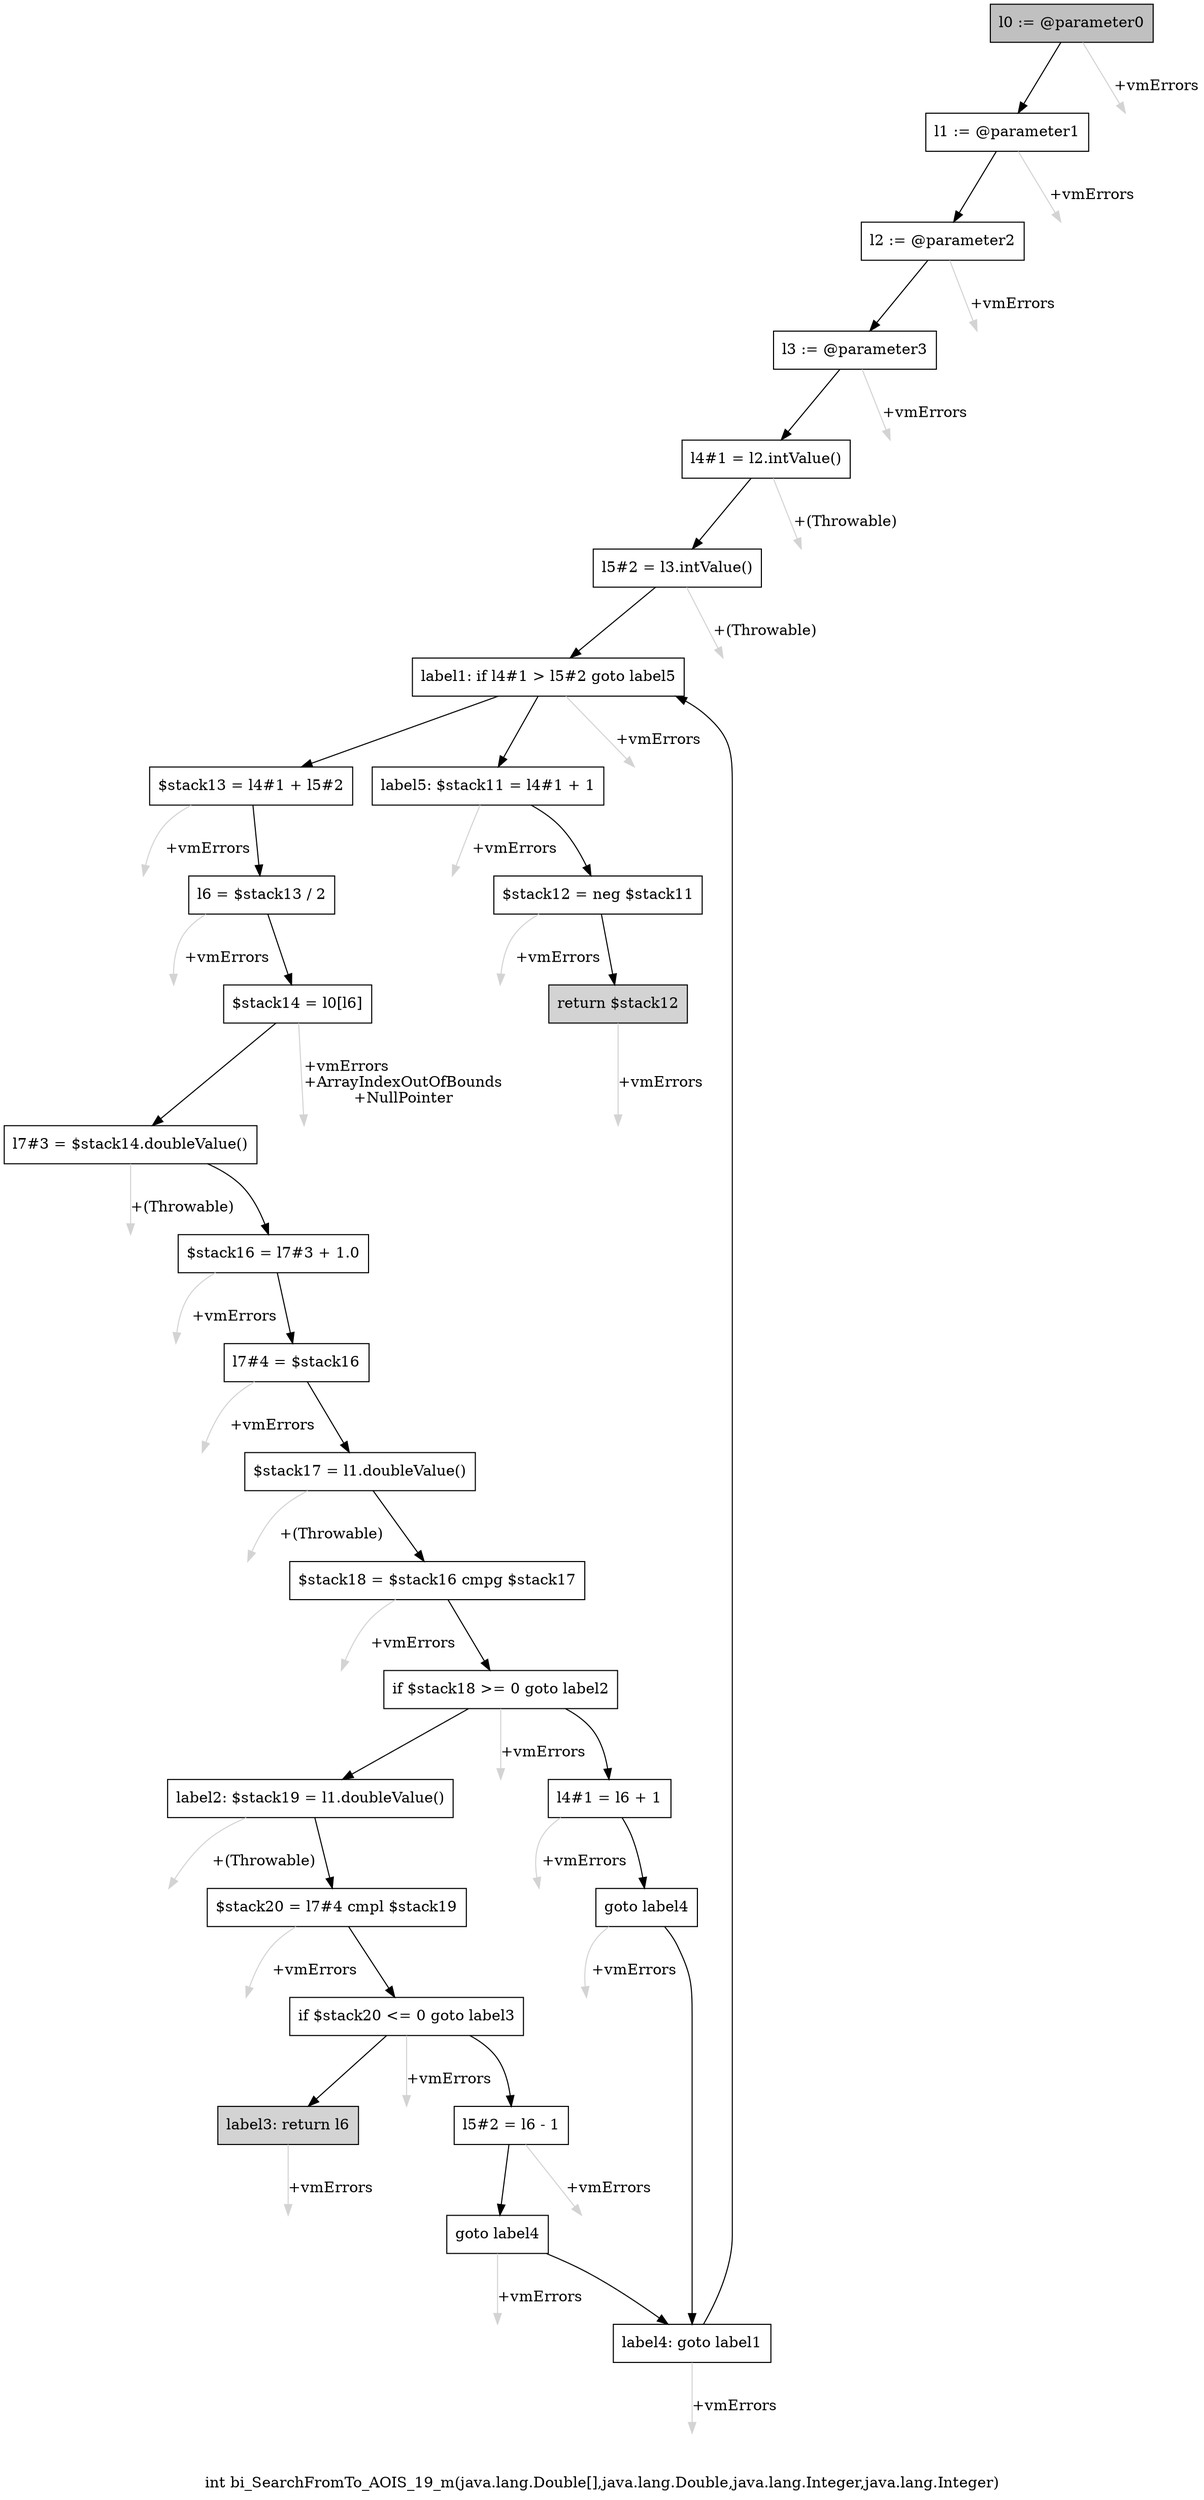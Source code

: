 digraph "int bi_SearchFromTo_AOIS_19_m(java.lang.Double[],java.lang.Double,java.lang.Integer,java.lang.Integer)" {
    label="int bi_SearchFromTo_AOIS_19_m(java.lang.Double[],java.lang.Double,java.lang.Integer,java.lang.Integer)";
    node [shape=box];
    "0" [style=filled,fillcolor=gray,label="l0 := @parameter0",];
    "1" [label="l1 := @parameter1",];
    "0"->"1" [color=black,];
    "28" [style=invis,label="Esc",];
    "0"->"28" [color=lightgray,label="\l+vmErrors",];
    "2" [label="l2 := @parameter2",];
    "1"->"2" [color=black,];
    "29" [style=invis,label="Esc",];
    "1"->"29" [color=lightgray,label="\l+vmErrors",];
    "3" [label="l3 := @parameter3",];
    "2"->"3" [color=black,];
    "30" [style=invis,label="Esc",];
    "2"->"30" [color=lightgray,label="\l+vmErrors",];
    "4" [label="l4#1 = l2.intValue()",];
    "3"->"4" [color=black,];
    "31" [style=invis,label="Esc",];
    "3"->"31" [color=lightgray,label="\l+vmErrors",];
    "5" [label="l5#2 = l3.intValue()",];
    "4"->"5" [color=black,];
    "32" [style=invis,label="Esc",];
    "4"->"32" [color=lightgray,label="\l+(Throwable)",];
    "6" [label="label1: if l4#1 > l5#2 goto label5",];
    "5"->"6" [color=black,];
    "33" [style=invis,label="Esc",];
    "5"->"33" [color=lightgray,label="\l+(Throwable)",];
    "7" [label="$stack13 = l4#1 + l5#2",];
    "6"->"7" [color=black,];
    "25" [label="label5: $stack11 = l4#1 + 1",];
    "6"->"25" [color=black,];
    "34" [style=invis,label="Esc",];
    "6"->"34" [color=lightgray,label="\l+vmErrors",];
    "8" [label="l6 = $stack13 / 2",];
    "7"->"8" [color=black,];
    "35" [style=invis,label="Esc",];
    "7"->"35" [color=lightgray,label="\l+vmErrors",];
    "9" [label="$stack14 = l0[l6]",];
    "8"->"9" [color=black,];
    "36" [style=invis,label="Esc",];
    "8"->"36" [color=lightgray,label="\l+vmErrors",];
    "10" [label="l7#3 = $stack14.doubleValue()",];
    "9"->"10" [color=black,];
    "37" [style=invis,label="Esc",];
    "9"->"37" [color=lightgray,label="\l+vmErrors\l+ArrayIndexOutOfBounds\l+NullPointer",];
    "11" [label="$stack16 = l7#3 + 1.0",];
    "10"->"11" [color=black,];
    "38" [style=invis,label="Esc",];
    "10"->"38" [color=lightgray,label="\l+(Throwable)",];
    "12" [label="l7#4 = $stack16",];
    "11"->"12" [color=black,];
    "39" [style=invis,label="Esc",];
    "11"->"39" [color=lightgray,label="\l+vmErrors",];
    "13" [label="$stack17 = l1.doubleValue()",];
    "12"->"13" [color=black,];
    "40" [style=invis,label="Esc",];
    "12"->"40" [color=lightgray,label="\l+vmErrors",];
    "14" [label="$stack18 = $stack16 cmpg $stack17",];
    "13"->"14" [color=black,];
    "41" [style=invis,label="Esc",];
    "13"->"41" [color=lightgray,label="\l+(Throwable)",];
    "15" [label="if $stack18 >= 0 goto label2",];
    "14"->"15" [color=black,];
    "42" [style=invis,label="Esc",];
    "14"->"42" [color=lightgray,label="\l+vmErrors",];
    "16" [label="l4#1 = l6 + 1",];
    "15"->"16" [color=black,];
    "18" [label="label2: $stack19 = l1.doubleValue()",];
    "15"->"18" [color=black,];
    "43" [style=invis,label="Esc",];
    "15"->"43" [color=lightgray,label="\l+vmErrors",];
    "17" [label="goto label4",];
    "16"->"17" [color=black,];
    "44" [style=invis,label="Esc",];
    "16"->"44" [color=lightgray,label="\l+vmErrors",];
    "24" [label="label4: goto label1",];
    "17"->"24" [color=black,];
    "45" [style=invis,label="Esc",];
    "17"->"45" [color=lightgray,label="\l+vmErrors",];
    "19" [label="$stack20 = l7#4 cmpl $stack19",];
    "18"->"19" [color=black,];
    "46" [style=invis,label="Esc",];
    "18"->"46" [color=lightgray,label="\l+(Throwable)",];
    "20" [label="if $stack20 <= 0 goto label3",];
    "19"->"20" [color=black,];
    "47" [style=invis,label="Esc",];
    "19"->"47" [color=lightgray,label="\l+vmErrors",];
    "21" [label="l5#2 = l6 - 1",];
    "20"->"21" [color=black,];
    "23" [style=filled,fillcolor=lightgray,label="label3: return l6",];
    "20"->"23" [color=black,];
    "48" [style=invis,label="Esc",];
    "20"->"48" [color=lightgray,label="\l+vmErrors",];
    "22" [label="goto label4",];
    "21"->"22" [color=black,];
    "49" [style=invis,label="Esc",];
    "21"->"49" [color=lightgray,label="\l+vmErrors",];
    "22"->"24" [color=black,];
    "50" [style=invis,label="Esc",];
    "22"->"50" [color=lightgray,label="\l+vmErrors",];
    "51" [style=invis,label="Esc",];
    "23"->"51" [color=lightgray,label="\l+vmErrors",];
    "24"->"6" [color=black,];
    "52" [style=invis,label="Esc",];
    "24"->"52" [color=lightgray,label="\l+vmErrors",];
    "26" [label="$stack12 = neg $stack11",];
    "25"->"26" [color=black,];
    "53" [style=invis,label="Esc",];
    "25"->"53" [color=lightgray,label="\l+vmErrors",];
    "27" [style=filled,fillcolor=lightgray,label="return $stack12",];
    "26"->"27" [color=black,];
    "54" [style=invis,label="Esc",];
    "26"->"54" [color=lightgray,label="\l+vmErrors",];
    "55" [style=invis,label="Esc",];
    "27"->"55" [color=lightgray,label="\l+vmErrors",];
}
